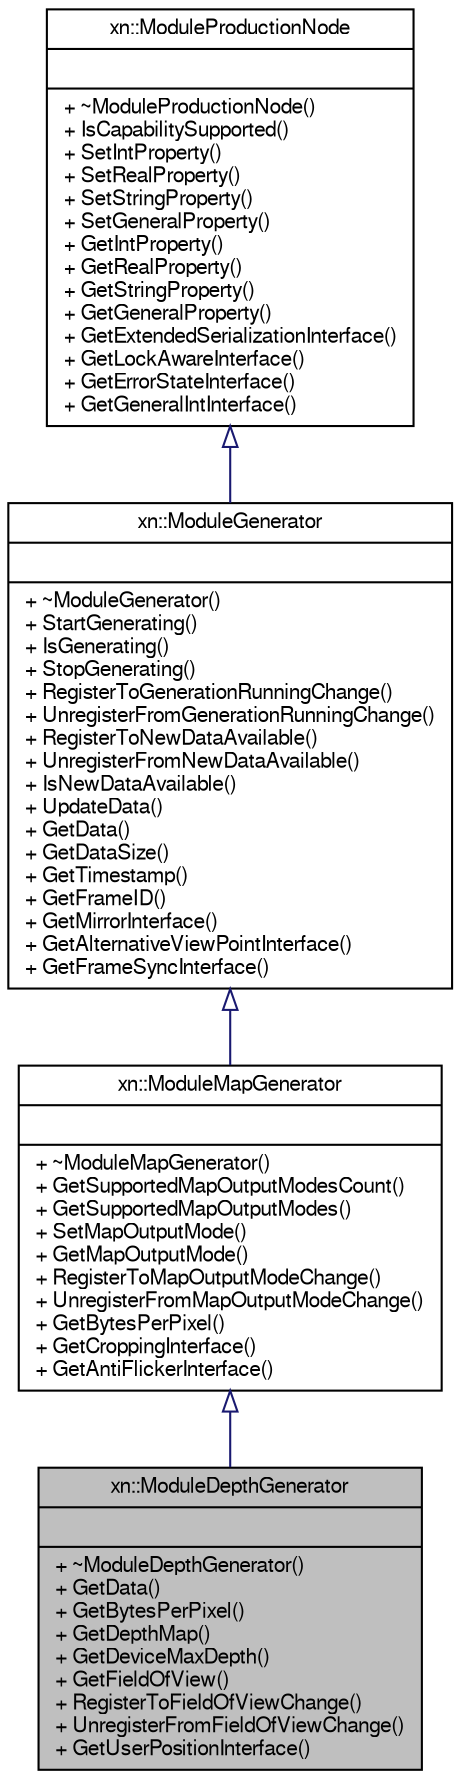 digraph G
{
  edge [fontname="FreeSans",fontsize="10",labelfontname="FreeSans",labelfontsize="10"];
  node [fontname="FreeSans",fontsize="10",shape=record];
  Node1 [label="{xn::ModuleDepthGenerator\n||+ ~ModuleDepthGenerator()\l+ GetData()\l+ GetBytesPerPixel()\l+ GetDepthMap()\l+ GetDeviceMaxDepth()\l+ GetFieldOfView()\l+ RegisterToFieldOfViewChange()\l+ UnregisterFromFieldOfViewChange()\l+ GetUserPositionInterface()\l}",height=0.2,width=0.4,color="black", fillcolor="grey75", style="filled" fontcolor="black"];
  Node2 -> Node1 [dir=back,color="midnightblue",fontsize="10",style="solid",arrowtail="empty",fontname="FreeSans"];
  Node2 [label="{xn::ModuleMapGenerator\n||+ ~ModuleMapGenerator()\l+ GetSupportedMapOutputModesCount()\l+ GetSupportedMapOutputModes()\l+ SetMapOutputMode()\l+ GetMapOutputMode()\l+ RegisterToMapOutputModeChange()\l+ UnregisterFromMapOutputModeChange()\l+ GetBytesPerPixel()\l+ GetCroppingInterface()\l+ GetAntiFlickerInterface()\l}",height=0.2,width=0.4,color="black", fillcolor="white", style="filled",URL="$classxn_1_1_module_map_generator.html"];
  Node3 -> Node2 [dir=back,color="midnightblue",fontsize="10",style="solid",arrowtail="empty",fontname="FreeSans"];
  Node3 [label="{xn::ModuleGenerator\n||+ ~ModuleGenerator()\l+ StartGenerating()\l+ IsGenerating()\l+ StopGenerating()\l+ RegisterToGenerationRunningChange()\l+ UnregisterFromGenerationRunningChange()\l+ RegisterToNewDataAvailable()\l+ UnregisterFromNewDataAvailable()\l+ IsNewDataAvailable()\l+ UpdateData()\l+ GetData()\l+ GetDataSize()\l+ GetTimestamp()\l+ GetFrameID()\l+ GetMirrorInterface()\l+ GetAlternativeViewPointInterface()\l+ GetFrameSyncInterface()\l}",height=0.2,width=0.4,color="black", fillcolor="white", style="filled",URL="$classxn_1_1_module_generator.html"];
  Node4 -> Node3 [dir=back,color="midnightblue",fontsize="10",style="solid",arrowtail="empty",fontname="FreeSans"];
  Node4 [label="{xn::ModuleProductionNode\n||+ ~ModuleProductionNode()\l+ IsCapabilitySupported()\l+ SetIntProperty()\l+ SetRealProperty()\l+ SetStringProperty()\l+ SetGeneralProperty()\l+ GetIntProperty()\l+ GetRealProperty()\l+ GetStringProperty()\l+ GetGeneralProperty()\l+ GetExtendedSerializationInterface()\l+ GetLockAwareInterface()\l+ GetErrorStateInterface()\l+ GetGeneralIntInterface()\l}",height=0.2,width=0.4,color="black", fillcolor="white", style="filled",URL="$classxn_1_1_module_production_node.html"];
}
